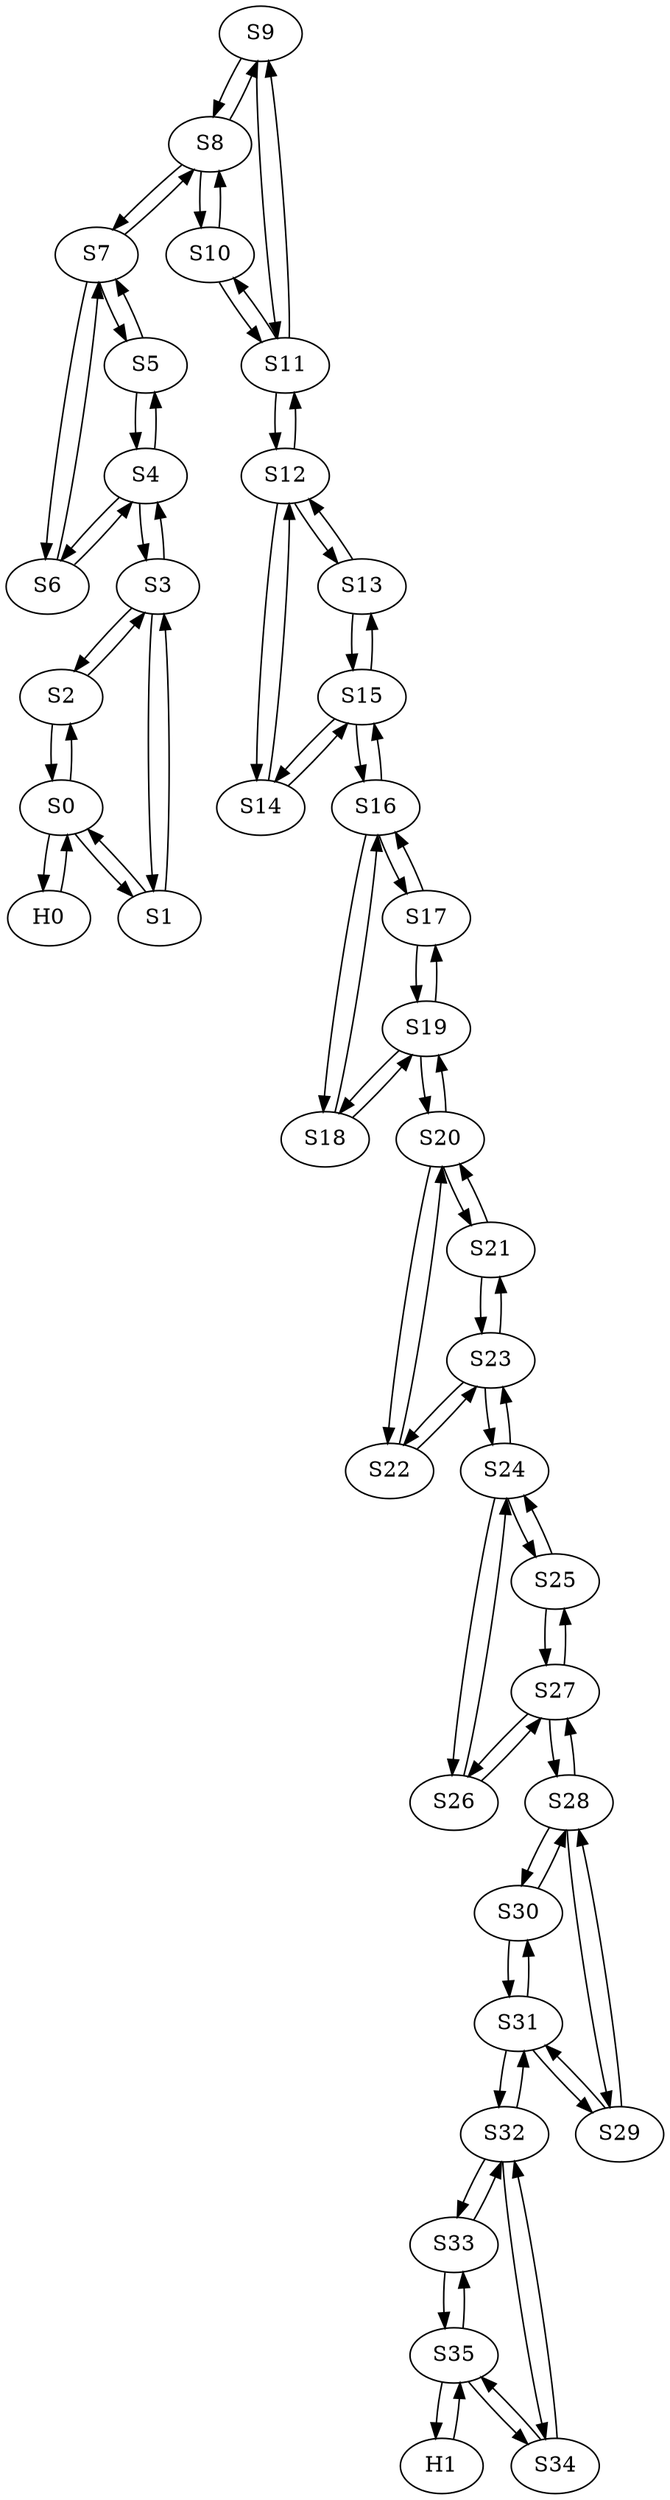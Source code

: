 strict digraph "" {
	S9	 [id=9,
		ip="10.0.0.9",
		mac="00:00:0a:00:00:09",
		type=switch];
	S8	 [id=8,
		ip="10.0.0.8",
		mac="00:00:0a:00:00:08",
		type=switch];
	S9 -> S8	 [dst_port=2,
		src_port=1];
	S11	 [id=11,
		ip="10.0.0.11",
		mac="00:00:0a:00:00:0b",
		type=switch];
	S9 -> S11	 [dst_port=1,
		src_port=2];
	S8 -> S9	 [dst_port=1,
		src_port=2];
	S7	 [id=7,
		ip="10.0.0.7",
		mac="00:00:0a:00:00:07",
		type=switch];
	S8 -> S7	 [dst_port=3,
		src_port=1];
	S10	 [id=10,
		ip="10.0.0.10",
		mac="00:00:0a:00:00:0a",
		type=switch];
	S8 -> S10	 [dst_port=1,
		src_port=3];
	S3	 [id=3,
		ip="10.0.0.3",
		mac="00:00:0a:00:00:03",
		type=switch];
	S2	 [id=2,
		ip="10.0.0.2",
		mac="00:00:0a:00:00:02",
		type=switch];
	S3 -> S2	 [dst_port=2,
		src_port=2];
	S1	 [id=1,
		ip="10.0.0.1",
		mac="00:00:0a:00:00:01",
		type=switch];
	S3 -> S1	 [dst_port=2,
		src_port=1];
	S4	 [id=4,
		ip="10.0.0.4",
		mac="00:00:0a:00:00:04",
		type=switch];
	S3 -> S4	 [dst_port=1,
		src_port=3];
	S2 -> S3	 [dst_port=2,
		src_port=2];
	S0	 [id=0,
		ip="10.0.0.0",
		mac="00:00:0a:00:00:00",
		type=switch];
	S2 -> S0	 [dst_port=3,
		src_port=1];
	S1 -> S3	 [dst_port=1,
		src_port=2];
	S1 -> S0	 [dst_port=2,
		src_port=1];
	S0 -> S2	 [dst_port=1,
		src_port=3];
	S0 -> S1	 [dst_port=1,
		src_port=2];
	H0	 [id=-1,
		ip="10.255.255.253",
		mac="00:00:0a:ff:ff:fd",
		type=host];
	S0 -> H0	 [dst_port=1,
		src_port=1];
	S7 -> S8	 [dst_port=1,
		src_port=3];
	S6	 [id=6,
		ip="10.0.0.6",
		mac="00:00:0a:00:00:06",
		type=switch];
	S7 -> S6	 [dst_port=2,
		src_port=2];
	S5	 [id=5,
		ip="10.0.0.5",
		mac="00:00:0a:00:00:05",
		type=switch];
	S7 -> S5	 [dst_port=2,
		src_port=1];
	S6 -> S7	 [dst_port=2,
		src_port=2];
	S6 -> S4	 [dst_port=3,
		src_port=1];
	S5 -> S7	 [dst_port=1,
		src_port=2];
	S5 -> S4	 [dst_port=2,
		src_port=1];
	S4 -> S3	 [dst_port=3,
		src_port=1];
	S4 -> S6	 [dst_port=1,
		src_port=3];
	S4 -> S5	 [dst_port=1,
		src_port=2];
	S33	 [id=33,
		ip="10.0.0.33",
		mac="00:00:0a:00:00:21",
		type=switch];
	S32	 [id=32,
		ip="10.0.0.32",
		mac="00:00:0a:00:00:20",
		type=switch];
	S33 -> S32	 [dst_port=2,
		src_port=1];
	S35	 [id=35,
		ip="10.0.0.35",
		mac="00:00:0a:00:00:23",
		type=switch];
	S33 -> S35	 [dst_port=1,
		src_port=2];
	S14	 [id=14,
		ip="10.0.0.14",
		mac="00:00:0a:00:00:0e",
		type=switch];
	S12	 [id=12,
		ip="10.0.0.12",
		mac="00:00:0a:00:00:0c",
		type=switch];
	S14 -> S12	 [dst_port=3,
		src_port=1];
	S15	 [id=15,
		ip="10.0.0.15",
		mac="00:00:0a:00:00:0f",
		type=switch];
	S14 -> S15	 [dst_port=2,
		src_port=2];
	S19	 [id=19,
		ip="10.0.0.19",
		mac="00:00:0a:00:00:13",
		type=switch];
	S18	 [id=18,
		ip="10.0.0.18",
		mac="00:00:0a:00:00:12",
		type=switch];
	S19 -> S18	 [dst_port=2,
		src_port=2];
	S17	 [id=17,
		ip="10.0.0.17",
		mac="00:00:0a:00:00:11",
		type=switch];
	S19 -> S17	 [dst_port=2,
		src_port=1];
	S20	 [id=20,
		ip="10.0.0.20",
		mac="00:00:0a:00:00:14",
		type=switch];
	S19 -> S20	 [dst_port=1,
		src_port=3];
	S18 -> S19	 [dst_port=2,
		src_port=2];
	S16	 [id=16,
		ip="10.0.0.16",
		mac="00:00:0a:00:00:10",
		type=switch];
	S18 -> S16	 [dst_port=3,
		src_port=1];
	S13	 [id=13,
		ip="10.0.0.13",
		mac="00:00:0a:00:00:0d",
		type=switch];
	S13 -> S12	 [dst_port=2,
		src_port=1];
	S13 -> S15	 [dst_port=1,
		src_port=2];
	S12 -> S14	 [dst_port=1,
		src_port=3];
	S12 -> S13	 [dst_port=1,
		src_port=2];
	S12 -> S11	 [dst_port=3,
		src_port=1];
	S11 -> S9	 [dst_port=2,
		src_port=1];
	S11 -> S12	 [dst_port=1,
		src_port=3];
	S11 -> S10	 [dst_port=2,
		src_port=2];
	S10 -> S8	 [dst_port=3,
		src_port=1];
	S10 -> S11	 [dst_port=2,
		src_port=2];
	S17 -> S19	 [dst_port=1,
		src_port=2];
	S17 -> S16	 [dst_port=2,
		src_port=1];
	S30	 [id=30,
		ip="10.0.0.30",
		mac="00:00:0a:00:00:1e",
		type=switch];
	S28	 [id=28,
		ip="10.0.0.28",
		mac="00:00:0a:00:00:1c",
		type=switch];
	S30 -> S28	 [dst_port=3,
		src_port=1];
	S31	 [id=31,
		ip="10.0.0.31",
		mac="00:00:0a:00:00:1f",
		type=switch];
	S30 -> S31	 [dst_port=2,
		src_port=2];
	S15 -> S14	 [dst_port=2,
		src_port=2];
	S15 -> S13	 [dst_port=2,
		src_port=1];
	S15 -> S16	 [dst_port=1,
		src_port=3];
	S32 -> S33	 [dst_port=1,
		src_port=2];
	S34	 [id=34,
		ip="10.0.0.34",
		mac="00:00:0a:00:00:22",
		type=switch];
	S32 -> S34	 [dst_port=1,
		src_port=3];
	S32 -> S31	 [dst_port=3,
		src_port=1];
	S22	 [id=22,
		ip="10.0.0.22",
		mac="00:00:0a:00:00:16",
		type=switch];
	S23	 [id=23,
		ip="10.0.0.23",
		mac="00:00:0a:00:00:17",
		type=switch];
	S22 -> S23	 [dst_port=2,
		src_port=2];
	S22 -> S20	 [dst_port=3,
		src_port=1];
	S23 -> S22	 [dst_port=2,
		src_port=2];
	S21	 [id=21,
		ip="10.0.0.21",
		mac="00:00:0a:00:00:15",
		type=switch];
	S23 -> S21	 [dst_port=2,
		src_port=1];
	S24	 [id=24,
		ip="10.0.0.24",
		mac="00:00:0a:00:00:18",
		type=switch];
	S23 -> S24	 [dst_port=1,
		src_port=3];
	S20 -> S19	 [dst_port=3,
		src_port=1];
	S20 -> S22	 [dst_port=1,
		src_port=3];
	S20 -> S21	 [dst_port=1,
		src_port=2];
	S21 -> S23	 [dst_port=1,
		src_port=2];
	S21 -> S20	 [dst_port=2,
		src_port=1];
	S26	 [id=26,
		ip="10.0.0.26",
		mac="00:00:0a:00:00:1a",
		type=switch];
	S27	 [id=27,
		ip="10.0.0.27",
		mac="00:00:0a:00:00:1b",
		type=switch];
	S26 -> S27	 [dst_port=2,
		src_port=2];
	S26 -> S24	 [dst_port=3,
		src_port=1];
	S27 -> S26	 [dst_port=2,
		src_port=2];
	S25	 [id=25,
		ip="10.0.0.25",
		mac="00:00:0a:00:00:19",
		type=switch];
	S27 -> S25	 [dst_port=2,
		src_port=1];
	S27 -> S28	 [dst_port=1,
		src_port=3];
	S24 -> S23	 [dst_port=3,
		src_port=1];
	S24 -> S26	 [dst_port=1,
		src_port=3];
	S24 -> S25	 [dst_port=1,
		src_port=2];
	S25 -> S27	 [dst_port=1,
		src_port=2];
	S25 -> S24	 [dst_port=2,
		src_port=1];
	S28 -> S30	 [dst_port=1,
		src_port=3];
	S28 -> S27	 [dst_port=3,
		src_port=1];
	S29	 [id=29,
		ip="10.0.0.29",
		mac="00:00:0a:00:00:1d",
		type=switch];
	S28 -> S29	 [dst_port=1,
		src_port=2];
	S29 -> S28	 [dst_port=2,
		src_port=1];
	S29 -> S31	 [dst_port=1,
		src_port=2];
	H0 -> S0	 [dst_port=1,
		src_port=1];
	H1	 [id=36,
		ip="10.0.0.36",
		mac="00:00:0a:00:00:24",
		type=host];
	H1 -> S35	 [dst_port=3,
		src_port=1];
	S35 -> S33	 [dst_port=2,
		src_port=1];
	S35 -> H1	 [dst_port=1,
		src_port=3];
	S35 -> S34	 [dst_port=2,
		src_port=2];
	S16 -> S18	 [dst_port=1,
		src_port=3];
	S16 -> S17	 [dst_port=1,
		src_port=2];
	S16 -> S15	 [dst_port=3,
		src_port=1];
	S34 -> S32	 [dst_port=3,
		src_port=1];
	S34 -> S35	 [dst_port=2,
		src_port=2];
	S31 -> S30	 [dst_port=2,
		src_port=2];
	S31 -> S32	 [dst_port=1,
		src_port=3];
	S31 -> S29	 [dst_port=2,
		src_port=1];
}
